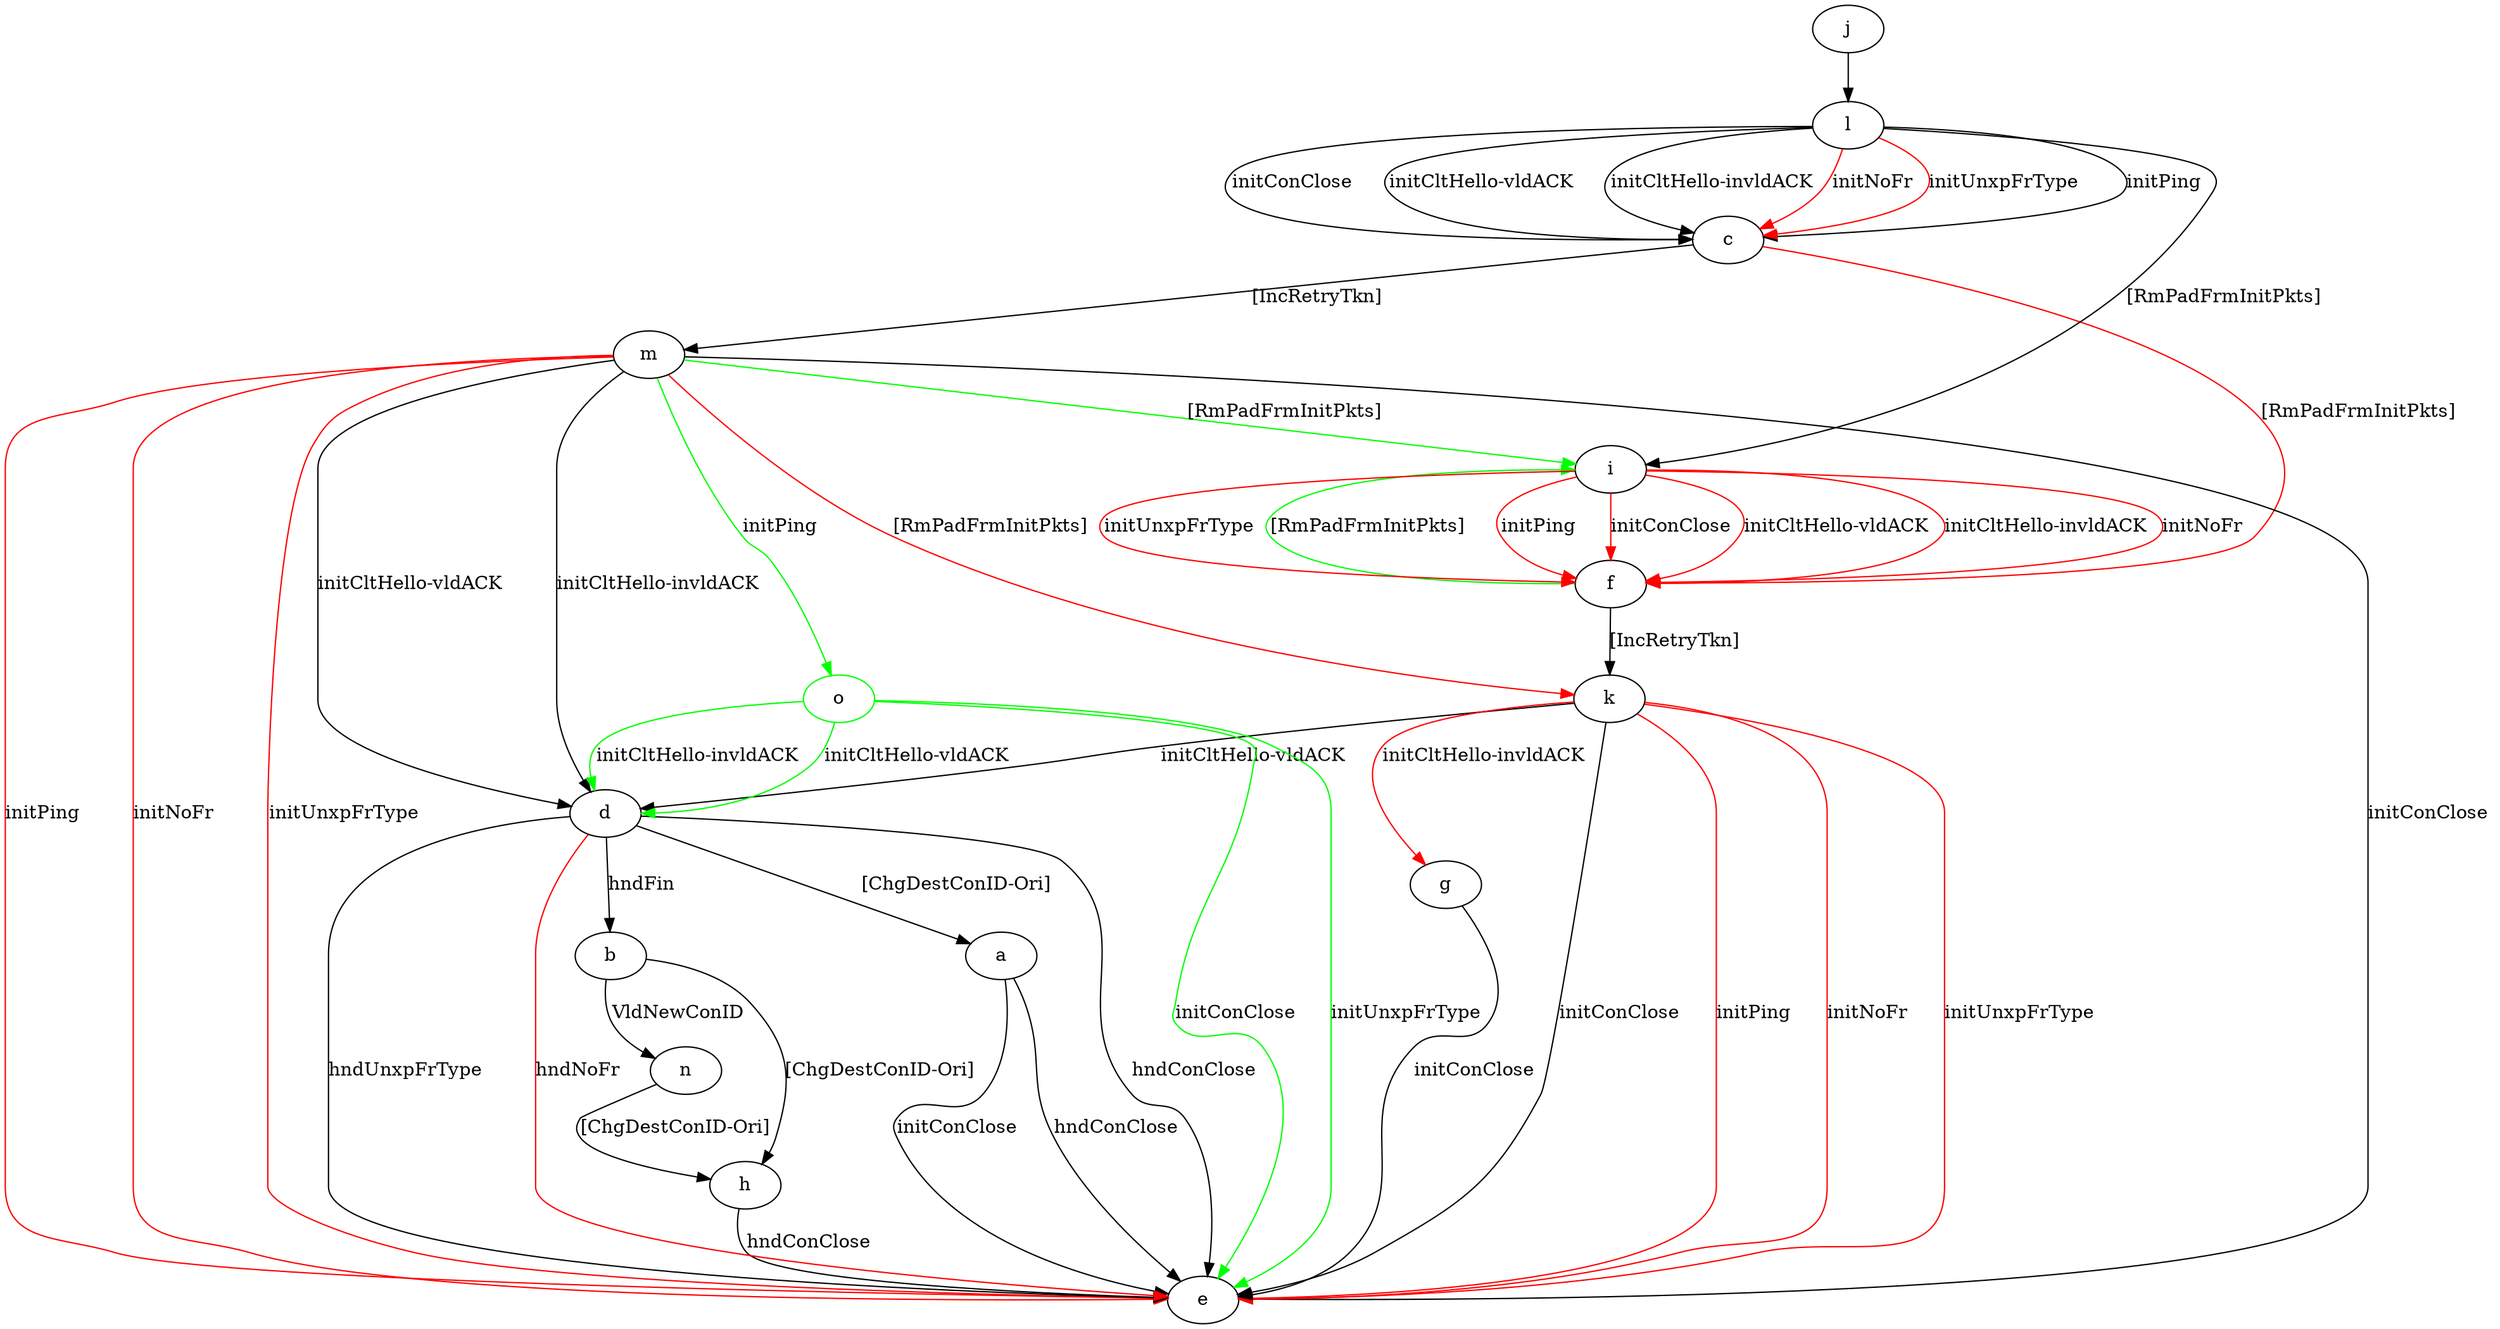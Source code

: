 digraph "" {
	a -> e	[key=0,
		label="initConClose "];
	a -> e	[key=1,
		label="hndConClose "];
	b -> h	[key=0,
		label="[ChgDestConID-Ori] "];
	b -> n	[key=0,
		label="VldNewConID "];
	c -> f	[key=0,
		color=red,
		label="[RmPadFrmInitPkts] "];
	c -> m	[key=0,
		label="[IncRetryTkn] "];
	d -> a	[key=0,
		label="[ChgDestConID-Ori] "];
	d -> b	[key=0,
		label="hndFin "];
	d -> e	[key=0,
		label="hndConClose "];
	d -> e	[key=1,
		label="hndUnxpFrType "];
	d -> e	[key=2,
		color=red,
		label="hndNoFr "];
	f -> i	[key=0,
		color=green,
		label="[RmPadFrmInitPkts] "];
	f -> k	[key=0,
		label="[IncRetryTkn] "];
	g -> e	[key=0,
		label="initConClose "];
	h -> e	[key=0,
		label="hndConClose "];
	i -> f	[key=0,
		color=red,
		label="initPing "];
	i -> f	[key=1,
		color=red,
		label="initConClose "];
	i -> f	[key=2,
		color=red,
		label="initCltHello-vldACK "];
	i -> f	[key=3,
		color=red,
		label="initCltHello-invldACK "];
	i -> f	[key=4,
		color=red,
		label="initNoFr "];
	i -> f	[key=5,
		color=red,
		label="initUnxpFrType "];
	j -> l	[key=0];
	k -> d	[key=0,
		label="initCltHello-vldACK "];
	k -> e	[key=0,
		label="initConClose "];
	k -> e	[key=1,
		color=red,
		label="initPing "];
	k -> e	[key=2,
		color=red,
		label="initNoFr "];
	k -> e	[key=3,
		color=red,
		label="initUnxpFrType "];
	k -> g	[key=0,
		color=red,
		label="initCltHello-invldACK "];
	l -> c	[key=0,
		label="initPing "];
	l -> c	[key=1,
		label="initConClose "];
	l -> c	[key=2,
		label="initCltHello-vldACK "];
	l -> c	[key=3,
		label="initCltHello-invldACK "];
	l -> c	[key=4,
		color=red,
		label="initNoFr "];
	l -> c	[key=5,
		color=red,
		label="initUnxpFrType "];
	l -> i	[key=0,
		label="[RmPadFrmInitPkts] "];
	m -> d	[key=0,
		label="initCltHello-vldACK "];
	m -> d	[key=1,
		label="initCltHello-invldACK "];
	m -> e	[key=0,
		label="initConClose "];
	m -> e	[key=1,
		color=red,
		label="initPing "];
	m -> e	[key=2,
		color=red,
		label="initNoFr "];
	m -> e	[key=3,
		color=red,
		label="initUnxpFrType "];
	m -> i	[key=0,
		color=green,
		label="[RmPadFrmInitPkts] "];
	m -> k	[key=0,
		color=red,
		label="[RmPadFrmInitPkts] "];
	o	[color=green];
	m -> o	[key=0,
		color=green,
		label="initPing "];
	n -> h	[key=0,
		label="[ChgDestConID-Ori] "];
	o -> d	[key=0,
		color=green,
		label="initCltHello-vldACK "];
	o -> d	[key=1,
		color=green,
		label="initCltHello-invldACK "];
	o -> e	[key=0,
		color=green,
		label="initConClose "];
	o -> e	[key=1,
		color=green,
		label="initUnxpFrType "];
}
